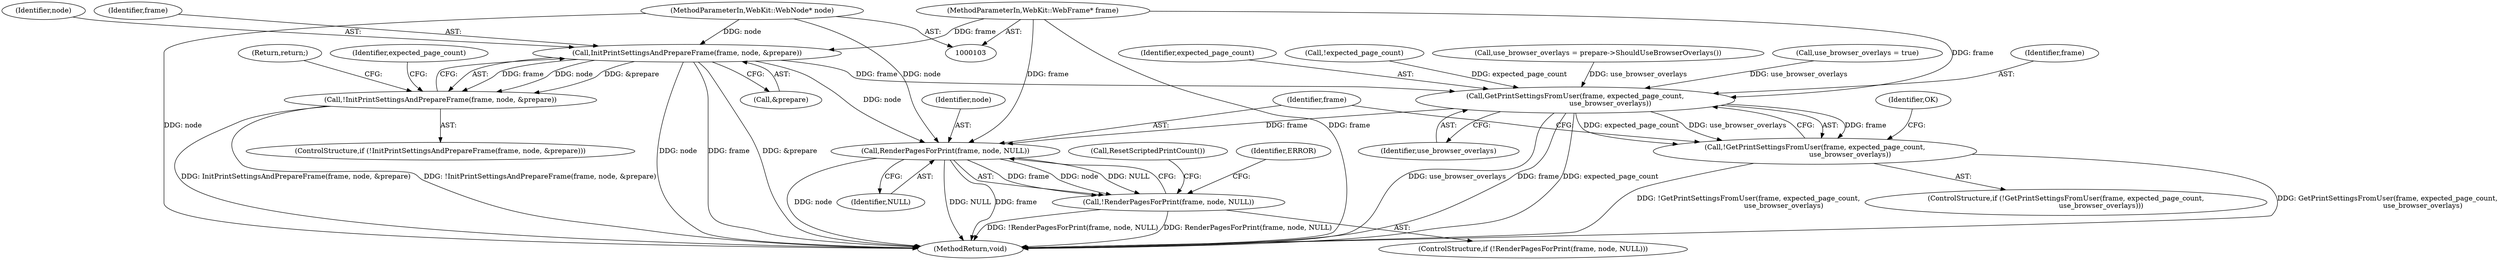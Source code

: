 digraph "1_Chrome_c7a90019bf7054145b11d2577b851cf2779d3d79_8@pointer" {
"1000113" [label="(Call,InitPrintSettingsAndPrepareFrame(frame, node, &prepare))"];
"1000104" [label="(MethodParameterIn,WebKit::WebFrame* frame)"];
"1000105" [label="(MethodParameterIn,WebKit::WebNode* node)"];
"1000112" [label="(Call,!InitPrintSettingsAndPrepareFrame(frame, node, &prepare))"];
"1000145" [label="(Call,GetPrintSettingsFromUser(frame, expected_page_count,\n                                use_browser_overlays))"];
"1000144" [label="(Call,!GetPrintSettingsFromUser(frame, expected_page_count,\n                                use_browser_overlays))"];
"1000155" [label="(Call,RenderPagesForPrint(frame, node, NULL))"];
"1000154" [label="(Call,!RenderPagesForPrint(frame, node, NULL))"];
"1000146" [label="(Identifier,frame)"];
"1000112" [label="(Call,!InitPrintSettingsAndPrepareFrame(frame, node, &prepare))"];
"1000113" [label="(Call,InitPrintSettingsAndPrepareFrame(frame, node, &prepare))"];
"1000116" [label="(Call,&prepare)"];
"1000114" [label="(Identifier,frame)"];
"1000166" [label="(Call,ResetScriptedPrintCount())"];
"1000144" [label="(Call,!GetPrintSettingsFromUser(frame, expected_page_count,\n                                use_browser_overlays))"];
"1000148" [label="(Identifier,use_browser_overlays)"];
"1000111" [label="(ControlStructure,if (!InitPrintSettingsAndPrepareFrame(frame, node, &prepare)))"];
"1000118" [label="(Return,return;)"];
"1000147" [label="(Identifier,expected_page_count)"];
"1000158" [label="(Identifier,NULL)"];
"1000154" [label="(Call,!RenderPagesForPrint(frame, node, NULL))"];
"1000151" [label="(Identifier,OK)"];
"1000115" [label="(Identifier,node)"];
"1000137" [label="(Call,!expected_page_count)"];
"1000167" [label="(MethodReturn,void)"];
"1000162" [label="(Identifier,ERROR)"];
"1000121" [label="(Identifier,expected_page_count)"];
"1000153" [label="(ControlStructure,if (!RenderPagesForPrint(frame, node, NULL)))"];
"1000143" [label="(ControlStructure,if (!GetPrintSettingsFromUser(frame, expected_page_count,\n                                use_browser_overlays)))"];
"1000155" [label="(Call,RenderPagesForPrint(frame, node, NULL))"];
"1000105" [label="(MethodParameterIn,WebKit::WebNode* node)"];
"1000104" [label="(MethodParameterIn,WebKit::WebFrame* frame)"];
"1000157" [label="(Identifier,node)"];
"1000156" [label="(Identifier,frame)"];
"1000132" [label="(Call,use_browser_overlays = prepare->ShouldUseBrowserOverlays())"];
"1000124" [label="(Call,use_browser_overlays = true)"];
"1000145" [label="(Call,GetPrintSettingsFromUser(frame, expected_page_count,\n                                use_browser_overlays))"];
"1000113" -> "1000112"  [label="AST: "];
"1000113" -> "1000116"  [label="CFG: "];
"1000114" -> "1000113"  [label="AST: "];
"1000115" -> "1000113"  [label="AST: "];
"1000116" -> "1000113"  [label="AST: "];
"1000112" -> "1000113"  [label="CFG: "];
"1000113" -> "1000167"  [label="DDG: node"];
"1000113" -> "1000167"  [label="DDG: frame"];
"1000113" -> "1000167"  [label="DDG: &prepare"];
"1000113" -> "1000112"  [label="DDG: frame"];
"1000113" -> "1000112"  [label="DDG: node"];
"1000113" -> "1000112"  [label="DDG: &prepare"];
"1000104" -> "1000113"  [label="DDG: frame"];
"1000105" -> "1000113"  [label="DDG: node"];
"1000113" -> "1000145"  [label="DDG: frame"];
"1000113" -> "1000155"  [label="DDG: node"];
"1000104" -> "1000103"  [label="AST: "];
"1000104" -> "1000167"  [label="DDG: frame"];
"1000104" -> "1000145"  [label="DDG: frame"];
"1000104" -> "1000155"  [label="DDG: frame"];
"1000105" -> "1000103"  [label="AST: "];
"1000105" -> "1000167"  [label="DDG: node"];
"1000105" -> "1000155"  [label="DDG: node"];
"1000112" -> "1000111"  [label="AST: "];
"1000118" -> "1000112"  [label="CFG: "];
"1000121" -> "1000112"  [label="CFG: "];
"1000112" -> "1000167"  [label="DDG: !InitPrintSettingsAndPrepareFrame(frame, node, &prepare)"];
"1000112" -> "1000167"  [label="DDG: InitPrintSettingsAndPrepareFrame(frame, node, &prepare)"];
"1000145" -> "1000144"  [label="AST: "];
"1000145" -> "1000148"  [label="CFG: "];
"1000146" -> "1000145"  [label="AST: "];
"1000147" -> "1000145"  [label="AST: "];
"1000148" -> "1000145"  [label="AST: "];
"1000144" -> "1000145"  [label="CFG: "];
"1000145" -> "1000167"  [label="DDG: use_browser_overlays"];
"1000145" -> "1000167"  [label="DDG: frame"];
"1000145" -> "1000167"  [label="DDG: expected_page_count"];
"1000145" -> "1000144"  [label="DDG: frame"];
"1000145" -> "1000144"  [label="DDG: expected_page_count"];
"1000145" -> "1000144"  [label="DDG: use_browser_overlays"];
"1000137" -> "1000145"  [label="DDG: expected_page_count"];
"1000124" -> "1000145"  [label="DDG: use_browser_overlays"];
"1000132" -> "1000145"  [label="DDG: use_browser_overlays"];
"1000145" -> "1000155"  [label="DDG: frame"];
"1000144" -> "1000143"  [label="AST: "];
"1000151" -> "1000144"  [label="CFG: "];
"1000156" -> "1000144"  [label="CFG: "];
"1000144" -> "1000167"  [label="DDG: GetPrintSettingsFromUser(frame, expected_page_count,\n                                use_browser_overlays)"];
"1000144" -> "1000167"  [label="DDG: !GetPrintSettingsFromUser(frame, expected_page_count,\n                                use_browser_overlays)"];
"1000155" -> "1000154"  [label="AST: "];
"1000155" -> "1000158"  [label="CFG: "];
"1000156" -> "1000155"  [label="AST: "];
"1000157" -> "1000155"  [label="AST: "];
"1000158" -> "1000155"  [label="AST: "];
"1000154" -> "1000155"  [label="CFG: "];
"1000155" -> "1000167"  [label="DDG: node"];
"1000155" -> "1000167"  [label="DDG: NULL"];
"1000155" -> "1000167"  [label="DDG: frame"];
"1000155" -> "1000154"  [label="DDG: frame"];
"1000155" -> "1000154"  [label="DDG: node"];
"1000155" -> "1000154"  [label="DDG: NULL"];
"1000154" -> "1000153"  [label="AST: "];
"1000162" -> "1000154"  [label="CFG: "];
"1000166" -> "1000154"  [label="CFG: "];
"1000154" -> "1000167"  [label="DDG: !RenderPagesForPrint(frame, node, NULL)"];
"1000154" -> "1000167"  [label="DDG: RenderPagesForPrint(frame, node, NULL)"];
}
